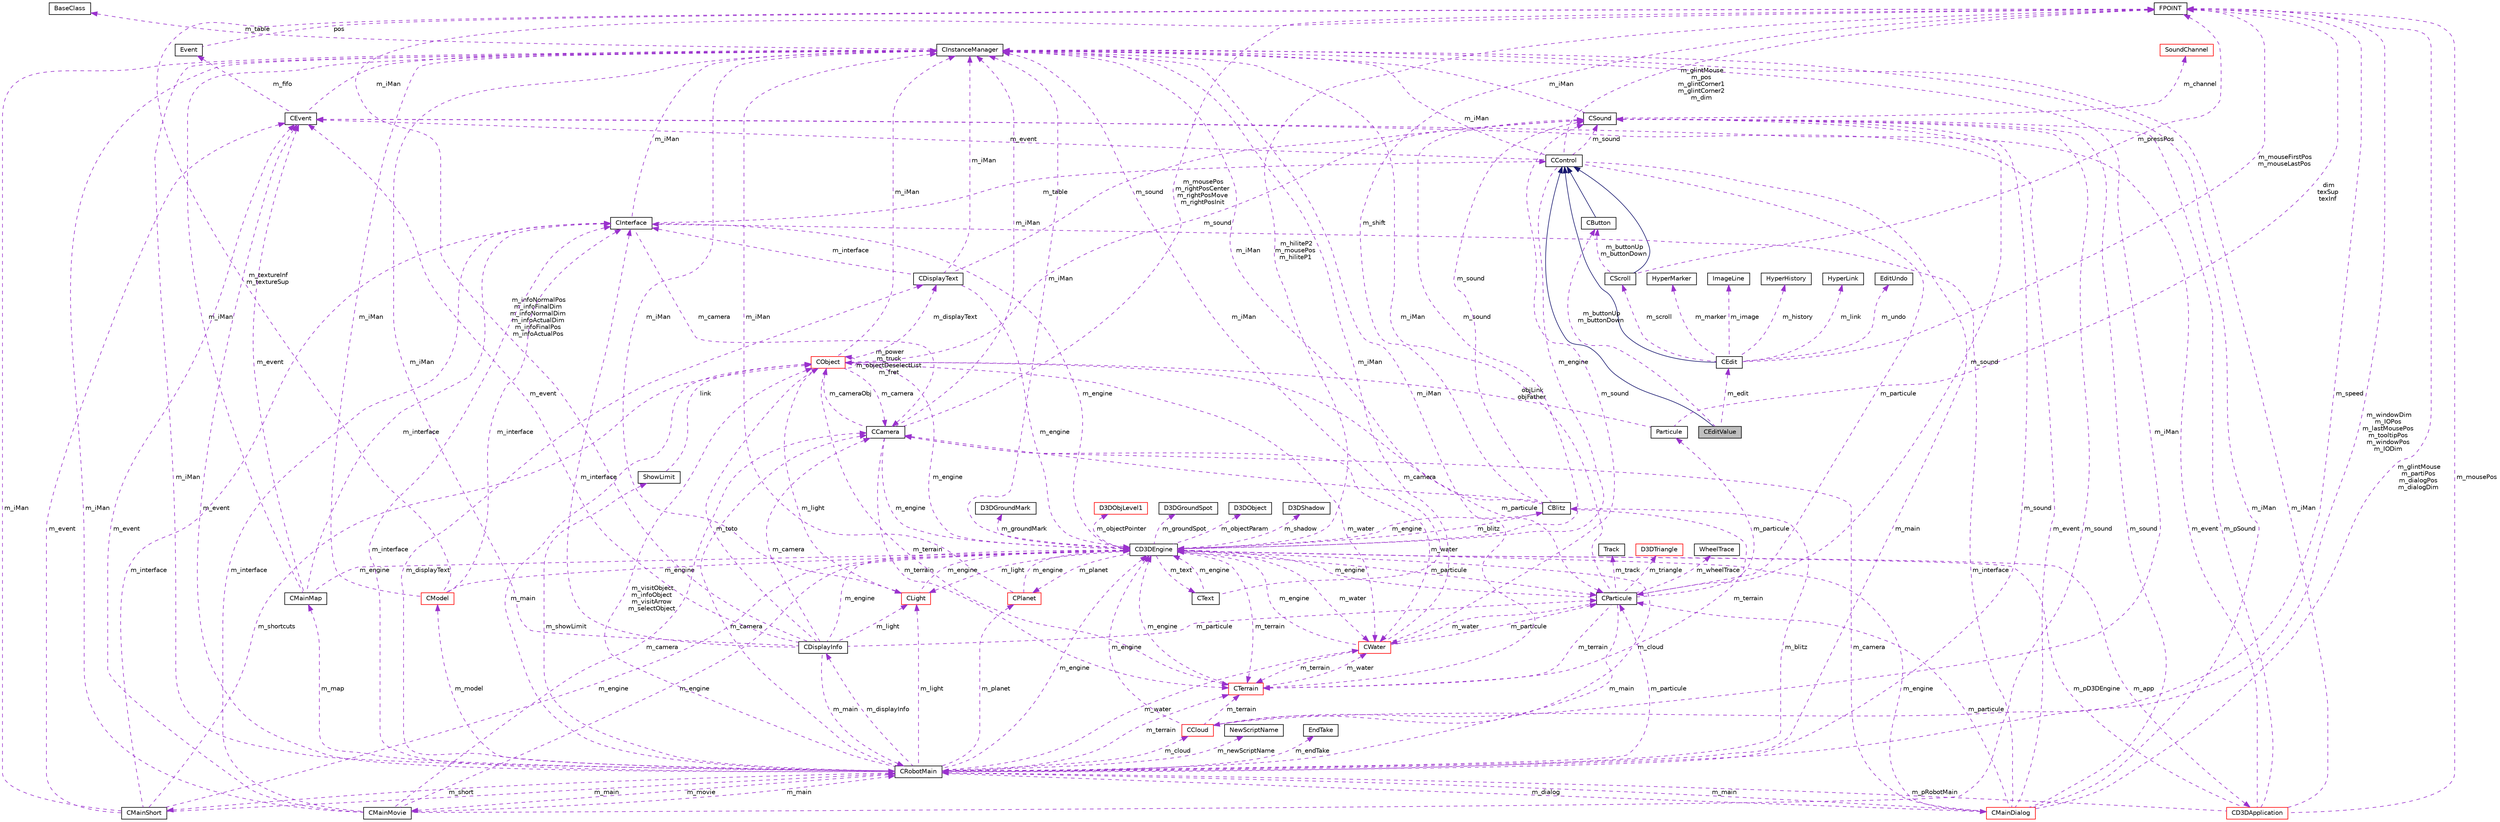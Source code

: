 digraph G
{
  edge [fontname="Helvetica",fontsize="10",labelfontname="Helvetica",labelfontsize="10"];
  node [fontname="Helvetica",fontsize="10",shape=record];
  Node1 [label="CEditValue",height=0.2,width=0.4,color="black", fillcolor="grey75", style="filled" fontcolor="black"];
  Node2 -> Node1 [dir="back",color="midnightblue",fontsize="10",style="solid",fontname="Helvetica"];
  Node2 [label="CControl",height=0.2,width=0.4,color="black", fillcolor="white", style="filled",URL="$class_c_control.html"];
  Node3 -> Node2 [dir="back",color="darkorchid3",fontsize="10",style="dashed",label=" m_particule" ,fontname="Helvetica"];
  Node3 [label="CParticule",height=0.2,width=0.4,color="black", fillcolor="white", style="filled",URL="$class_c_particule.html"];
  Node4 -> Node3 [dir="back",color="darkorchid3",fontsize="10",style="dashed",label=" m_water" ,fontname="Helvetica"];
  Node4 [label="CWater",height=0.2,width=0.4,color="red", fillcolor="white", style="filled",URL="$class_c_water.html"];
  Node3 -> Node4 [dir="back",color="darkorchid3",fontsize="10",style="dashed",label=" m_particule" ,fontname="Helvetica"];
  Node5 -> Node4 [dir="back",color="darkorchid3",fontsize="10",style="dashed",label=" m_iMan" ,fontname="Helvetica"];
  Node5 [label="CInstanceManager",height=0.2,width=0.4,color="black", fillcolor="white", style="filled",URL="$class_c_instance_manager.html"];
  Node6 -> Node5 [dir="back",color="darkorchid3",fontsize="10",style="dashed",label=" m_table" ,fontname="Helvetica"];
  Node6 [label="BaseClass",height=0.2,width=0.4,color="black", fillcolor="white", style="filled",URL="$struct_base_class.html"];
  Node7 -> Node4 [dir="back",color="darkorchid3",fontsize="10",style="dashed",label=" m_terrain" ,fontname="Helvetica"];
  Node7 [label="CTerrain",height=0.2,width=0.4,color="red", fillcolor="white", style="filled",URL="$class_c_terrain.html"];
  Node4 -> Node7 [dir="back",color="darkorchid3",fontsize="10",style="dashed",label=" m_water" ,fontname="Helvetica"];
  Node5 -> Node7 [dir="back",color="darkorchid3",fontsize="10",style="dashed",label=" m_iMan" ,fontname="Helvetica"];
  Node8 -> Node7 [dir="back",color="darkorchid3",fontsize="10",style="dashed",label=" m_engine" ,fontname="Helvetica"];
  Node8 [label="CD3DEngine",height=0.2,width=0.4,color="black", fillcolor="white", style="filled",URL="$class_c_d3_d_engine.html"];
  Node9 -> Node8 [dir="back",color="darkorchid3",fontsize="10",style="dashed",label=" m_groundMark" ,fontname="Helvetica"];
  Node9 [label="D3DGroundMark",height=0.2,width=0.4,color="black", fillcolor="white", style="filled",URL="$struct_d3_d_ground_mark.html"];
  Node3 -> Node8 [dir="back",color="darkorchid3",fontsize="10",style="dashed",label=" m_particule" ,fontname="Helvetica"];
  Node4 -> Node8 [dir="back",color="darkorchid3",fontsize="10",style="dashed",label=" m_water" ,fontname="Helvetica"];
  Node10 -> Node8 [dir="back",color="darkorchid3",fontsize="10",style="dashed",label=" m_blitz" ,fontname="Helvetica"];
  Node10 [label="CBlitz",height=0.2,width=0.4,color="black", fillcolor="white", style="filled",URL="$class_c_blitz.html"];
  Node11 -> Node10 [dir="back",color="darkorchid3",fontsize="10",style="dashed",label=" m_camera" ,fontname="Helvetica"];
  Node11 [label="CCamera",height=0.2,width=0.4,color="black", fillcolor="white", style="filled",URL="$class_c_camera.html"];
  Node4 -> Node11 [dir="back",color="darkorchid3",fontsize="10",style="dashed",label=" m_water" ,fontname="Helvetica"];
  Node5 -> Node11 [dir="back",color="darkorchid3",fontsize="10",style="dashed",label=" m_iMan" ,fontname="Helvetica"];
  Node7 -> Node11 [dir="back",color="darkorchid3",fontsize="10",style="dashed",label=" m_terrain" ,fontname="Helvetica"];
  Node12 -> Node11 [dir="back",color="darkorchid3",fontsize="10",style="dashed",label=" m_mousePos\nm_rightPosCenter\nm_rightPosMove\nm_rightPosInit" ,fontname="Helvetica"];
  Node12 [label="FPOINT",height=0.2,width=0.4,color="black", fillcolor="white", style="filled",URL="$struct_f_p_o_i_n_t.html"];
  Node13 -> Node11 [dir="back",color="darkorchid3",fontsize="10",style="dashed",label=" m_cameraObj" ,fontname="Helvetica"];
  Node13 [label="CObject",height=0.2,width=0.4,color="red", fillcolor="white", style="filled",URL="$class_c_object.html"];
  Node3 -> Node13 [dir="back",color="darkorchid3",fontsize="10",style="dashed",label=" m_particule" ,fontname="Helvetica"];
  Node4 -> Node13 [dir="back",color="darkorchid3",fontsize="10",style="dashed",label=" m_water" ,fontname="Helvetica"];
  Node14 -> Node13 [dir="back",color="darkorchid3",fontsize="10",style="dashed",label=" m_light" ,fontname="Helvetica"];
  Node14 [label="CLight",height=0.2,width=0.4,color="red", fillcolor="white", style="filled",URL="$class_c_light.html"];
  Node5 -> Node14 [dir="back",color="darkorchid3",fontsize="10",style="dashed",label=" m_iMan" ,fontname="Helvetica"];
  Node8 -> Node14 [dir="back",color="darkorchid3",fontsize="10",style="dashed",label=" m_engine" ,fontname="Helvetica"];
  Node11 -> Node13 [dir="back",color="darkorchid3",fontsize="10",style="dashed",label=" m_camera" ,fontname="Helvetica"];
  Node15 -> Node13 [dir="back",color="darkorchid3",fontsize="10",style="dashed",label=" m_displayText" ,fontname="Helvetica"];
  Node15 [label="CDisplayText",height=0.2,width=0.4,color="black", fillcolor="white", style="filled",URL="$class_c_display_text.html"];
  Node16 -> Node15 [dir="back",color="darkorchid3",fontsize="10",style="dashed",label=" m_interface" ,fontname="Helvetica"];
  Node16 [label="CInterface",height=0.2,width=0.4,color="black", fillcolor="white", style="filled",URL="$class_c_interface.html"];
  Node2 -> Node16 [dir="back",color="darkorchid3",fontsize="10",style="dashed",label=" m_table" ,fontname="Helvetica"];
  Node11 -> Node16 [dir="back",color="darkorchid3",fontsize="10",style="dashed",label=" m_camera" ,fontname="Helvetica"];
  Node5 -> Node16 [dir="back",color="darkorchid3",fontsize="10",style="dashed",label=" m_iMan" ,fontname="Helvetica"];
  Node8 -> Node16 [dir="back",color="darkorchid3",fontsize="10",style="dashed",label=" m_engine" ,fontname="Helvetica"];
  Node5 -> Node15 [dir="back",color="darkorchid3",fontsize="10",style="dashed",label=" m_iMan" ,fontname="Helvetica"];
  Node17 -> Node15 [dir="back",color="darkorchid3",fontsize="10",style="dashed",label=" m_sound" ,fontname="Helvetica"];
  Node17 [label="CSound",height=0.2,width=0.4,color="black", fillcolor="white", style="filled",URL="$class_c_sound.html"];
  Node5 -> Node17 [dir="back",color="darkorchid3",fontsize="10",style="dashed",label=" m_iMan" ,fontname="Helvetica"];
  Node18 -> Node17 [dir="back",color="darkorchid3",fontsize="10",style="dashed",label=" m_channel" ,fontname="Helvetica"];
  Node18 [label="SoundChannel",height=0.2,width=0.4,color="red", fillcolor="white", style="filled",URL="$struct_sound_channel.html"];
  Node8 -> Node15 [dir="back",color="darkorchid3",fontsize="10",style="dashed",label=" m_engine" ,fontname="Helvetica"];
  Node19 -> Node13 [dir="back",color="darkorchid3",fontsize="10",style="dashed",label=" m_main" ,fontname="Helvetica"];
  Node19 [label="CRobotMain",height=0.2,width=0.4,color="black", fillcolor="white", style="filled",URL="$class_c_robot_main.html"];
  Node3 -> Node19 [dir="back",color="darkorchid3",fontsize="10",style="dashed",label=" m_particule" ,fontname="Helvetica"];
  Node4 -> Node19 [dir="back",color="darkorchid3",fontsize="10",style="dashed",label=" m_water" ,fontname="Helvetica"];
  Node20 -> Node19 [dir="back",color="darkorchid3",fontsize="10",style="dashed",label=" m_showLimit" ,fontname="Helvetica"];
  Node20 [label="ShowLimit",height=0.2,width=0.4,color="black", fillcolor="white", style="filled",URL="$struct_show_limit.html"];
  Node13 -> Node20 [dir="back",color="darkorchid3",fontsize="10",style="dashed",label=" link" ,fontname="Helvetica"];
  Node14 -> Node19 [dir="back",color="darkorchid3",fontsize="10",style="dashed",label=" m_light" ,fontname="Helvetica"];
  Node10 -> Node19 [dir="back",color="darkorchid3",fontsize="10",style="dashed",label=" m_blitz" ,fontname="Helvetica"];
  Node21 -> Node19 [dir="back",color="darkorchid3",fontsize="10",style="dashed",label=" m_cloud" ,fontname="Helvetica"];
  Node21 [label="CCloud",height=0.2,width=0.4,color="red", fillcolor="white", style="filled",URL="$class_c_cloud.html"];
  Node5 -> Node21 [dir="back",color="darkorchid3",fontsize="10",style="dashed",label=" m_iMan" ,fontname="Helvetica"];
  Node7 -> Node21 [dir="back",color="darkorchid3",fontsize="10",style="dashed",label=" m_terrain" ,fontname="Helvetica"];
  Node12 -> Node21 [dir="back",color="darkorchid3",fontsize="10",style="dashed",label=" m_speed" ,fontname="Helvetica"];
  Node8 -> Node21 [dir="back",color="darkorchid3",fontsize="10",style="dashed",label=" m_engine" ,fontname="Helvetica"];
  Node22 -> Node19 [dir="back",color="darkorchid3",fontsize="10",style="dashed",label=" m_dialog" ,fontname="Helvetica"];
  Node22 [label="CMainDialog",height=0.2,width=0.4,color="red", fillcolor="white", style="filled",URL="$class_c_main_dialog.html"];
  Node3 -> Node22 [dir="back",color="darkorchid3",fontsize="10",style="dashed",label=" m_particule" ,fontname="Helvetica"];
  Node11 -> Node22 [dir="back",color="darkorchid3",fontsize="10",style="dashed",label=" m_camera" ,fontname="Helvetica"];
  Node16 -> Node22 [dir="back",color="darkorchid3",fontsize="10",style="dashed",label=" m_interface" ,fontname="Helvetica"];
  Node19 -> Node22 [dir="back",color="darkorchid3",fontsize="10",style="dashed",label=" m_main" ,fontname="Helvetica"];
  Node5 -> Node22 [dir="back",color="darkorchid3",fontsize="10",style="dashed",label=" m_iMan" ,fontname="Helvetica"];
  Node23 -> Node22 [dir="back",color="darkorchid3",fontsize="10",style="dashed",label=" m_event" ,fontname="Helvetica"];
  Node23 [label="CEvent",height=0.2,width=0.4,color="black", fillcolor="white", style="filled",URL="$class_c_event.html"];
  Node5 -> Node23 [dir="back",color="darkorchid3",fontsize="10",style="dashed",label=" m_iMan" ,fontname="Helvetica"];
  Node24 -> Node23 [dir="back",color="darkorchid3",fontsize="10",style="dashed",label=" m_fifo" ,fontname="Helvetica"];
  Node24 [label="Event",height=0.2,width=0.4,color="black", fillcolor="white", style="filled",URL="$struct_event.html"];
  Node12 -> Node24 [dir="back",color="darkorchid3",fontsize="10",style="dashed",label=" pos" ,fontname="Helvetica"];
  Node12 -> Node22 [dir="back",color="darkorchid3",fontsize="10",style="dashed",label=" m_glintMouse\nm_partiPos\nm_dialogPos\nm_dialogDim" ,fontname="Helvetica"];
  Node17 -> Node22 [dir="back",color="darkorchid3",fontsize="10",style="dashed",label=" m_sound" ,fontname="Helvetica"];
  Node8 -> Node22 [dir="back",color="darkorchid3",fontsize="10",style="dashed",label=" m_engine" ,fontname="Helvetica"];
  Node11 -> Node19 [dir="back",color="darkorchid3",fontsize="10",style="dashed",label=" m_camera" ,fontname="Helvetica"];
  Node25 -> Node19 [dir="back",color="darkorchid3",fontsize="10",style="dashed",label=" m_movie" ,fontname="Helvetica"];
  Node25 [label="CMainMovie",height=0.2,width=0.4,color="black", fillcolor="white", style="filled",URL="$class_c_main_movie.html"];
  Node11 -> Node25 [dir="back",color="darkorchid3",fontsize="10",style="dashed",label=" m_camera" ,fontname="Helvetica"];
  Node19 -> Node25 [dir="back",color="darkorchid3",fontsize="10",style="dashed",label=" m_main" ,fontname="Helvetica"];
  Node16 -> Node25 [dir="back",color="darkorchid3",fontsize="10",style="dashed",label=" m_interface" ,fontname="Helvetica"];
  Node5 -> Node25 [dir="back",color="darkorchid3",fontsize="10",style="dashed",label=" m_iMan" ,fontname="Helvetica"];
  Node23 -> Node25 [dir="back",color="darkorchid3",fontsize="10",style="dashed",label=" m_event" ,fontname="Helvetica"];
  Node17 -> Node25 [dir="back",color="darkorchid3",fontsize="10",style="dashed",label=" m_sound" ,fontname="Helvetica"];
  Node8 -> Node25 [dir="back",color="darkorchid3",fontsize="10",style="dashed",label=" m_engine" ,fontname="Helvetica"];
  Node15 -> Node19 [dir="back",color="darkorchid3",fontsize="10",style="dashed",label=" m_displayText" ,fontname="Helvetica"];
  Node16 -> Node19 [dir="back",color="darkorchid3",fontsize="10",style="dashed",label=" m_interface" ,fontname="Helvetica"];
  Node26 -> Node19 [dir="back",color="darkorchid3",fontsize="10",style="dashed",label=" m_model" ,fontname="Helvetica"];
  Node26 [label="CModel",height=0.2,width=0.4,color="red", fillcolor="white", style="filled",URL="$class_c_model.html"];
  Node16 -> Node26 [dir="back",color="darkorchid3",fontsize="10",style="dashed",label=" m_interface" ,fontname="Helvetica"];
  Node5 -> Node26 [dir="back",color="darkorchid3",fontsize="10",style="dashed",label=" m_iMan" ,fontname="Helvetica"];
  Node12 -> Node26 [dir="back",color="darkorchid3",fontsize="10",style="dashed",label=" m_textureInf\nm_textureSup" ,fontname="Helvetica"];
  Node8 -> Node26 [dir="back",color="darkorchid3",fontsize="10",style="dashed",label=" m_engine" ,fontname="Helvetica"];
  Node5 -> Node19 [dir="back",color="darkorchid3",fontsize="10",style="dashed",label=" m_iMan" ,fontname="Helvetica"];
  Node27 -> Node19 [dir="back",color="darkorchid3",fontsize="10",style="dashed",label=" m_newScriptName" ,fontname="Helvetica"];
  Node27 [label="NewScriptName",height=0.2,width=0.4,color="black", fillcolor="white", style="filled",URL="$struct_new_script_name.html"];
  Node23 -> Node19 [dir="back",color="darkorchid3",fontsize="10",style="dashed",label=" m_event" ,fontname="Helvetica"];
  Node7 -> Node19 [dir="back",color="darkorchid3",fontsize="10",style="dashed",label=" m_terrain" ,fontname="Helvetica"];
  Node12 -> Node19 [dir="back",color="darkorchid3",fontsize="10",style="dashed",label=" m_windowDim\nm_IOPos\nm_lastMousePos\nm_tooltipPos\nm_windowPos\nm_IODim" ,fontname="Helvetica"];
  Node28 -> Node19 [dir="back",color="darkorchid3",fontsize="10",style="dashed",label=" m_short" ,fontname="Helvetica"];
  Node28 [label="CMainShort",height=0.2,width=0.4,color="black", fillcolor="white", style="filled",URL="$class_c_main_short.html"];
  Node19 -> Node28 [dir="back",color="darkorchid3",fontsize="10",style="dashed",label=" m_main" ,fontname="Helvetica"];
  Node16 -> Node28 [dir="back",color="darkorchid3",fontsize="10",style="dashed",label=" m_interface" ,fontname="Helvetica"];
  Node5 -> Node28 [dir="back",color="darkorchid3",fontsize="10",style="dashed",label=" m_iMan" ,fontname="Helvetica"];
  Node23 -> Node28 [dir="back",color="darkorchid3",fontsize="10",style="dashed",label=" m_event" ,fontname="Helvetica"];
  Node13 -> Node28 [dir="back",color="darkorchid3",fontsize="10",style="dashed",label=" m_shortcuts" ,fontname="Helvetica"];
  Node8 -> Node28 [dir="back",color="darkorchid3",fontsize="10",style="dashed",label=" m_engine" ,fontname="Helvetica"];
  Node17 -> Node19 [dir="back",color="darkorchid3",fontsize="10",style="dashed",label=" m_sound" ,fontname="Helvetica"];
  Node29 -> Node19 [dir="back",color="darkorchid3",fontsize="10",style="dashed",label=" m_planet" ,fontname="Helvetica"];
  Node29 [label="CPlanet",height=0.2,width=0.4,color="red", fillcolor="white", style="filled",URL="$class_c_planet.html"];
  Node5 -> Node29 [dir="back",color="darkorchid3",fontsize="10",style="dashed",label=" m_iMan" ,fontname="Helvetica"];
  Node8 -> Node29 [dir="back",color="darkorchid3",fontsize="10",style="dashed",label=" m_engine" ,fontname="Helvetica"];
  Node13 -> Node19 [dir="back",color="darkorchid3",fontsize="10",style="dashed",label=" m_visitObject\nm_infoObject\nm_visitArrow\nm_selectObject" ,fontname="Helvetica"];
  Node8 -> Node19 [dir="back",color="darkorchid3",fontsize="10",style="dashed",label=" m_engine" ,fontname="Helvetica"];
  Node30 -> Node19 [dir="back",color="darkorchid3",fontsize="10",style="dashed",label=" m_endTake" ,fontname="Helvetica"];
  Node30 [label="EndTake",height=0.2,width=0.4,color="black", fillcolor="white", style="filled",URL="$struct_end_take.html"];
  Node31 -> Node19 [dir="back",color="darkorchid3",fontsize="10",style="dashed",label=" m_displayInfo" ,fontname="Helvetica"];
  Node31 [label="CDisplayInfo",height=0.2,width=0.4,color="black", fillcolor="white", style="filled",URL="$class_c_display_info.html"];
  Node3 -> Node31 [dir="back",color="darkorchid3",fontsize="10",style="dashed",label=" m_particule" ,fontname="Helvetica"];
  Node14 -> Node31 [dir="back",color="darkorchid3",fontsize="10",style="dashed",label=" m_light" ,fontname="Helvetica"];
  Node11 -> Node31 [dir="back",color="darkorchid3",fontsize="10",style="dashed",label=" m_camera" ,fontname="Helvetica"];
  Node16 -> Node31 [dir="back",color="darkorchid3",fontsize="10",style="dashed",label=" m_interface" ,fontname="Helvetica"];
  Node19 -> Node31 [dir="back",color="darkorchid3",fontsize="10",style="dashed",label=" m_main" ,fontname="Helvetica"];
  Node5 -> Node31 [dir="back",color="darkorchid3",fontsize="10",style="dashed",label=" m_iMan" ,fontname="Helvetica"];
  Node23 -> Node31 [dir="back",color="darkorchid3",fontsize="10",style="dashed",label=" m_event" ,fontname="Helvetica"];
  Node12 -> Node31 [dir="back",color="darkorchid3",fontsize="10",style="dashed",label=" m_infoNormalPos\nm_infoFinalDim\nm_infoNormalDim\nm_infoActualDim\nm_infoFinalPos\nm_infoActualPos" ,fontname="Helvetica"];
  Node13 -> Node31 [dir="back",color="darkorchid3",fontsize="10",style="dashed",label=" m_toto" ,fontname="Helvetica"];
  Node8 -> Node31 [dir="back",color="darkorchid3",fontsize="10",style="dashed",label=" m_engine" ,fontname="Helvetica"];
  Node32 -> Node19 [dir="back",color="darkorchid3",fontsize="10",style="dashed",label=" m_map" ,fontname="Helvetica"];
  Node32 [label="CMainMap",height=0.2,width=0.4,color="black", fillcolor="white", style="filled",URL="$class_c_main_map.html"];
  Node16 -> Node32 [dir="back",color="darkorchid3",fontsize="10",style="dashed",label=" m_interface" ,fontname="Helvetica"];
  Node5 -> Node32 [dir="back",color="darkorchid3",fontsize="10",style="dashed",label=" m_iMan" ,fontname="Helvetica"];
  Node23 -> Node32 [dir="back",color="darkorchid3",fontsize="10",style="dashed",label=" m_event" ,fontname="Helvetica"];
  Node8 -> Node32 [dir="back",color="darkorchid3",fontsize="10",style="dashed",label=" m_engine" ,fontname="Helvetica"];
  Node5 -> Node13 [dir="back",color="darkorchid3",fontsize="10",style="dashed",label=" m_iMan" ,fontname="Helvetica"];
  Node7 -> Node13 [dir="back",color="darkorchid3",fontsize="10",style="dashed",label=" m_terrain" ,fontname="Helvetica"];
  Node17 -> Node13 [dir="back",color="darkorchid3",fontsize="10",style="dashed",label=" m_sound" ,fontname="Helvetica"];
  Node13 -> Node13 [dir="back",color="darkorchid3",fontsize="10",style="dashed",label=" m_power\nm_truck\nm_objectDeselectList\nm_fret" ,fontname="Helvetica"];
  Node8 -> Node13 [dir="back",color="darkorchid3",fontsize="10",style="dashed",label=" m_engine" ,fontname="Helvetica"];
  Node8 -> Node11 [dir="back",color="darkorchid3",fontsize="10",style="dashed",label=" m_engine" ,fontname="Helvetica"];
  Node5 -> Node10 [dir="back",color="darkorchid3",fontsize="10",style="dashed",label=" m_iMan" ,fontname="Helvetica"];
  Node7 -> Node10 [dir="back",color="darkorchid3",fontsize="10",style="dashed",label=" m_terrain" ,fontname="Helvetica"];
  Node12 -> Node10 [dir="back",color="darkorchid3",fontsize="10",style="dashed",label=" m_shift" ,fontname="Helvetica"];
  Node17 -> Node10 [dir="back",color="darkorchid3",fontsize="10",style="dashed",label=" m_sound" ,fontname="Helvetica"];
  Node8 -> Node10 [dir="back",color="darkorchid3",fontsize="10",style="dashed",label=" m_engine" ,fontname="Helvetica"];
  Node14 -> Node8 [dir="back",color="darkorchid3",fontsize="10",style="dashed",label=" m_light" ,fontname="Helvetica"];
  Node33 -> Node8 [dir="back",color="darkorchid3",fontsize="10",style="dashed",label=" m_objectPointer" ,fontname="Helvetica"];
  Node33 [label="D3DObjLevel1",height=0.2,width=0.4,color="red", fillcolor="white", style="filled",URL="$struct_d3_d_obj_level1.html"];
  Node21 -> Node8 [dir="back",color="darkorchid3",fontsize="10",style="dashed",label=" m_cloud" ,fontname="Helvetica"];
  Node34 -> Node8 [dir="back",color="darkorchid3",fontsize="10",style="dashed",label=" m_groundSpot" ,fontname="Helvetica"];
  Node34 [label="D3DGroundSpot",height=0.2,width=0.4,color="black", fillcolor="white", style="filled",URL="$struct_d3_d_ground_spot.html"];
  Node5 -> Node8 [dir="back",color="darkorchid3",fontsize="10",style="dashed",label=" m_iMan" ,fontname="Helvetica"];
  Node7 -> Node8 [dir="back",color="darkorchid3",fontsize="10",style="dashed",label=" m_terrain" ,fontname="Helvetica"];
  Node35 -> Node8 [dir="back",color="darkorchid3",fontsize="10",style="dashed",label=" m_app" ,fontname="Helvetica"];
  Node35 [label="CD3DApplication",height=0.2,width=0.4,color="red", fillcolor="white", style="filled",URL="$class_c_d3_d_application.html"];
  Node19 -> Node35 [dir="back",color="darkorchid3",fontsize="10",style="dashed",label=" m_pRobotMain" ,fontname="Helvetica"];
  Node5 -> Node35 [dir="back",color="darkorchid3",fontsize="10",style="dashed",label=" m_iMan" ,fontname="Helvetica"];
  Node23 -> Node35 [dir="back",color="darkorchid3",fontsize="10",style="dashed",label=" m_event" ,fontname="Helvetica"];
  Node12 -> Node35 [dir="back",color="darkorchid3",fontsize="10",style="dashed",label=" m_mousePos" ,fontname="Helvetica"];
  Node17 -> Node35 [dir="back",color="darkorchid3",fontsize="10",style="dashed",label=" m_pSound" ,fontname="Helvetica"];
  Node8 -> Node35 [dir="back",color="darkorchid3",fontsize="10",style="dashed",label=" m_pD3DEngine" ,fontname="Helvetica"];
  Node12 -> Node8 [dir="back",color="darkorchid3",fontsize="10",style="dashed",label=" m_hiliteP2\nm_mousePos\nm_hiliteP1" ,fontname="Helvetica"];
  Node36 -> Node8 [dir="back",color="darkorchid3",fontsize="10",style="dashed",label=" m_objectParam" ,fontname="Helvetica"];
  Node36 [label="D3DObject",height=0.2,width=0.4,color="black", fillcolor="white", style="filled",URL="$struct_d3_d_object.html"];
  Node17 -> Node8 [dir="back",color="darkorchid3",fontsize="10",style="dashed",label=" m_sound" ,fontname="Helvetica"];
  Node29 -> Node8 [dir="back",color="darkorchid3",fontsize="10",style="dashed",label=" m_planet" ,fontname="Helvetica"];
  Node37 -> Node8 [dir="back",color="darkorchid3",fontsize="10",style="dashed",label=" m_text" ,fontname="Helvetica"];
  Node37 [label="CText",height=0.2,width=0.4,color="black", fillcolor="white", style="filled",URL="$class_c_text.html"];
  Node5 -> Node37 [dir="back",color="darkorchid3",fontsize="10",style="dashed",label=" m_iMan" ,fontname="Helvetica"];
  Node8 -> Node37 [dir="back",color="darkorchid3",fontsize="10",style="dashed",label=" m_engine" ,fontname="Helvetica"];
  Node38 -> Node8 [dir="back",color="darkorchid3",fontsize="10",style="dashed",label=" m_shadow" ,fontname="Helvetica"];
  Node38 [label="D3DShadow",height=0.2,width=0.4,color="black", fillcolor="white", style="filled",URL="$struct_d3_d_shadow.html"];
  Node17 -> Node4 [dir="back",color="darkorchid3",fontsize="10",style="dashed",label=" m_sound" ,fontname="Helvetica"];
  Node8 -> Node4 [dir="back",color="darkorchid3",fontsize="10",style="dashed",label=" m_engine" ,fontname="Helvetica"];
  Node19 -> Node3 [dir="back",color="darkorchid3",fontsize="10",style="dashed",label=" m_main" ,fontname="Helvetica"];
  Node5 -> Node3 [dir="back",color="darkorchid3",fontsize="10",style="dashed",label=" m_iMan" ,fontname="Helvetica"];
  Node39 -> Node3 [dir="back",color="darkorchid3",fontsize="10",style="dashed",label=" m_track" ,fontname="Helvetica"];
  Node39 [label="Track",height=0.2,width=0.4,color="black", fillcolor="white", style="filled",URL="$struct_track.html"];
  Node40 -> Node3 [dir="back",color="darkorchid3",fontsize="10",style="dashed",label=" m_particule" ,fontname="Helvetica"];
  Node40 [label="Particule",height=0.2,width=0.4,color="black", fillcolor="white", style="filled",URL="$struct_particule.html"];
  Node12 -> Node40 [dir="back",color="darkorchid3",fontsize="10",style="dashed",label=" dim\ntexSup\ntexInf" ,fontname="Helvetica"];
  Node13 -> Node40 [dir="back",color="darkorchid3",fontsize="10",style="dashed",label=" objLink\nobjFather" ,fontname="Helvetica"];
  Node7 -> Node3 [dir="back",color="darkorchid3",fontsize="10",style="dashed",label=" m_terrain" ,fontname="Helvetica"];
  Node17 -> Node3 [dir="back",color="darkorchid3",fontsize="10",style="dashed",label=" m_sound" ,fontname="Helvetica"];
  Node41 -> Node3 [dir="back",color="darkorchid3",fontsize="10",style="dashed",label=" m_triangle" ,fontname="Helvetica"];
  Node41 [label="D3DTriangle",height=0.2,width=0.4,color="red", fillcolor="white", style="filled",URL="$struct_d3_d_triangle.html"];
  Node8 -> Node3 [dir="back",color="darkorchid3",fontsize="10",style="dashed",label=" m_engine" ,fontname="Helvetica"];
  Node42 -> Node3 [dir="back",color="darkorchid3",fontsize="10",style="dashed",label=" m_wheelTrace" ,fontname="Helvetica"];
  Node42 [label="WheelTrace",height=0.2,width=0.4,color="black", fillcolor="white", style="filled",URL="$struct_wheel_trace.html"];
  Node19 -> Node2 [dir="back",color="darkorchid3",fontsize="10",style="dashed",label=" m_main" ,fontname="Helvetica"];
  Node5 -> Node2 [dir="back",color="darkorchid3",fontsize="10",style="dashed",label=" m_iMan" ,fontname="Helvetica"];
  Node23 -> Node2 [dir="back",color="darkorchid3",fontsize="10",style="dashed",label=" m_event" ,fontname="Helvetica"];
  Node12 -> Node2 [dir="back",color="darkorchid3",fontsize="10",style="dashed",label=" m_glintMouse\nm_pos\nm_glintCorner1\nm_glintCorner2\nm_dim" ,fontname="Helvetica"];
  Node17 -> Node2 [dir="back",color="darkorchid3",fontsize="10",style="dashed",label=" m_sound" ,fontname="Helvetica"];
  Node8 -> Node2 [dir="back",color="darkorchid3",fontsize="10",style="dashed",label=" m_engine" ,fontname="Helvetica"];
  Node43 -> Node1 [dir="back",color="darkorchid3",fontsize="10",style="dashed",label=" m_buttonUp\nm_buttonDown" ,fontname="Helvetica"];
  Node43 [label="CButton",height=0.2,width=0.4,color="black", fillcolor="white", style="filled",URL="$class_c_button.html"];
  Node2 -> Node43 [dir="back",color="midnightblue",fontsize="10",style="solid",fontname="Helvetica"];
  Node44 -> Node1 [dir="back",color="darkorchid3",fontsize="10",style="dashed",label=" m_edit" ,fontname="Helvetica"];
  Node44 [label="CEdit",height=0.2,width=0.4,color="black", fillcolor="white", style="filled",URL="$class_c_edit.html"];
  Node2 -> Node44 [dir="back",color="midnightblue",fontsize="10",style="solid",fontname="Helvetica"];
  Node45 -> Node44 [dir="back",color="darkorchid3",fontsize="10",style="dashed",label=" m_link" ,fontname="Helvetica"];
  Node45 [label="HyperLink",height=0.2,width=0.4,color="black", fillcolor="white", style="filled",URL="$struct_hyper_link.html"];
  Node46 -> Node44 [dir="back",color="darkorchid3",fontsize="10",style="dashed",label=" m_undo" ,fontname="Helvetica"];
  Node46 [label="EditUndo",height=0.2,width=0.4,color="black", fillcolor="white", style="filled",URL="$struct_edit_undo.html"];
  Node47 -> Node44 [dir="back",color="darkorchid3",fontsize="10",style="dashed",label=" m_marker" ,fontname="Helvetica"];
  Node47 [label="HyperMarker",height=0.2,width=0.4,color="black", fillcolor="white", style="filled",URL="$struct_hyper_marker.html"];
  Node12 -> Node44 [dir="back",color="darkorchid3",fontsize="10",style="dashed",label=" m_mouseFirstPos\nm_mouseLastPos" ,fontname="Helvetica"];
  Node48 -> Node44 [dir="back",color="darkorchid3",fontsize="10",style="dashed",label=" m_image" ,fontname="Helvetica"];
  Node48 [label="ImageLine",height=0.2,width=0.4,color="black", fillcolor="white", style="filled",URL="$struct_image_line.html"];
  Node49 -> Node44 [dir="back",color="darkorchid3",fontsize="10",style="dashed",label=" m_scroll" ,fontname="Helvetica"];
  Node49 [label="CScroll",height=0.2,width=0.4,color="black", fillcolor="white", style="filled",URL="$class_c_scroll.html"];
  Node2 -> Node49 [dir="back",color="midnightblue",fontsize="10",style="solid",fontname="Helvetica"];
  Node43 -> Node49 [dir="back",color="darkorchid3",fontsize="10",style="dashed",label=" m_buttonUp\nm_buttonDown" ,fontname="Helvetica"];
  Node12 -> Node49 [dir="back",color="darkorchid3",fontsize="10",style="dashed",label=" m_pressPos" ,fontname="Helvetica"];
  Node50 -> Node44 [dir="back",color="darkorchid3",fontsize="10",style="dashed",label=" m_history" ,fontname="Helvetica"];
  Node50 [label="HyperHistory",height=0.2,width=0.4,color="black", fillcolor="white", style="filled",URL="$struct_hyper_history.html"];
}
